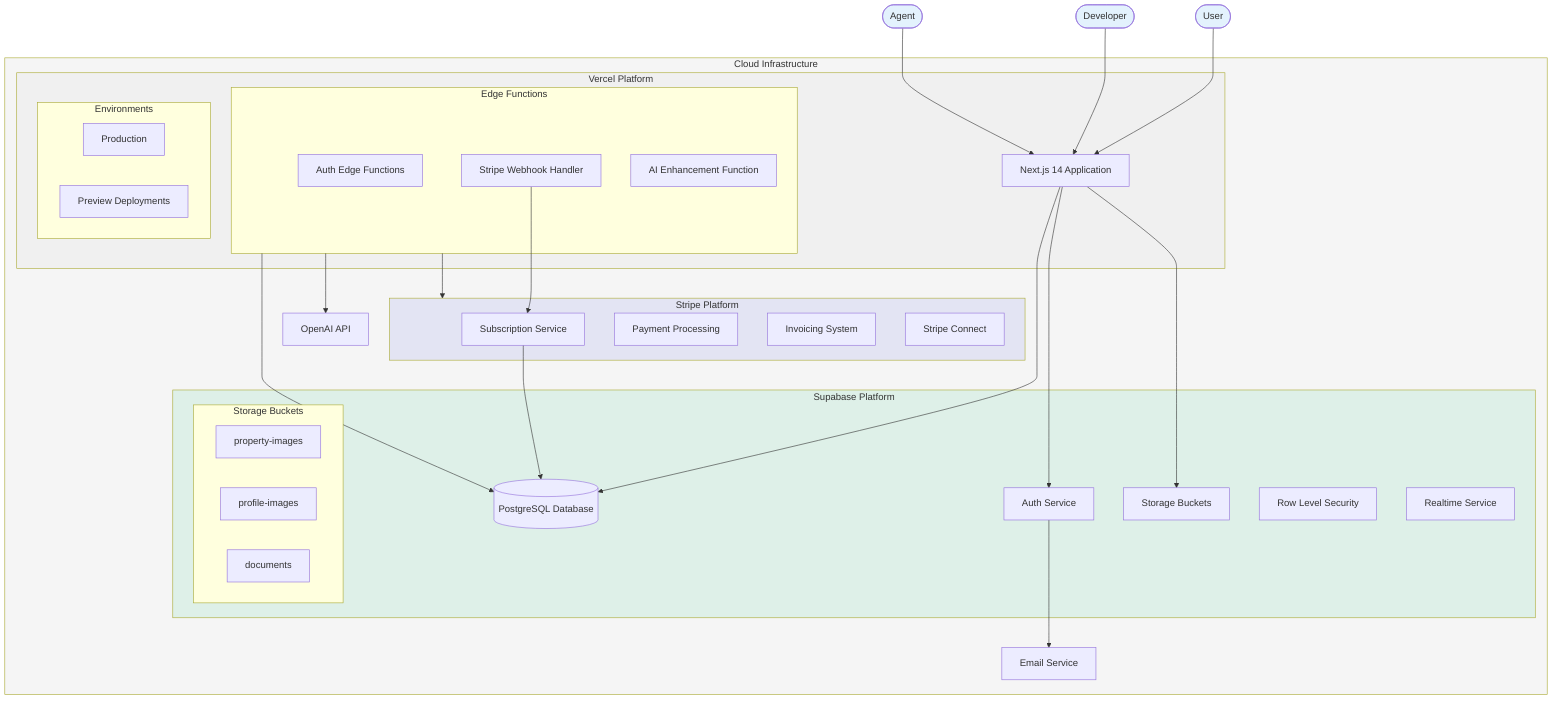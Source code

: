 flowchart TB
    subgraph Cloud["Cloud Infrastructure"]
        Vercel["Vercel Platform"]
        Supabase["Supabase Platform"]
        Stripe["Stripe Platform"]
        OpenAI["OpenAI API"]
        Email["Email Service"]
    end
    
    subgraph Vercel["Vercel Platform"]
        NextApp["Next.js 14 Application"]
        
        subgraph VercelEdge["Edge Functions"]
            AuthEdge["Auth Edge Functions"]
            StripeWebhook["Stripe Webhook Handler"]
            AIEnhance["AI Enhancement Function"]
        end
        
        subgraph Environments["Environments"]
            Prod["Production"]
            Preview["Preview Deployments"]
        end
    end
    
    subgraph Supabase["Supabase Platform"]
        PostgreSQL[(PostgreSQL Database)]
        Auth["Auth Service"]
        Storage["Storage Buckets"]
        RLS["Row Level Security"]
        Realtime["Realtime Service"]
        
        subgraph Buckets["Storage Buckets"]
            PropertyImages["property-images"]
            ProfileImages["profile-images"]
            Documents["documents"]
        end
    end
    
    subgraph Stripe["Stripe Platform"]
        Subscriptions["Subscription Service"]
        Payments["Payment Processing"]
        Invoicing["Invoicing System"]
        Connect["Stripe Connect"]
    end
    
    NextApp --> Auth
    NextApp --> PostgreSQL
    NextApp --> Storage
    
    VercelEdge --> PostgreSQL
    VercelEdge --> Stripe
    VercelEdge --> OpenAI
    
    StripeWebhook --> Subscriptions
    Subscriptions --> PostgreSQL
    
    Auth --> Email
    
    User([User]) --> NextApp
    Developer([Developer]) --> NextApp
    Agent([Agent]) --> NextApp
    
    style Cloud fill:#f5f5f5
    style Vercel fill:#f0f0f0
    style Supabase fill:#3FCF8E20
    style Stripe fill:#6772E520
    style User fill:#e3f2fd
    style Developer fill:#e3f2fd
    style Agent fill:#e3f2fd